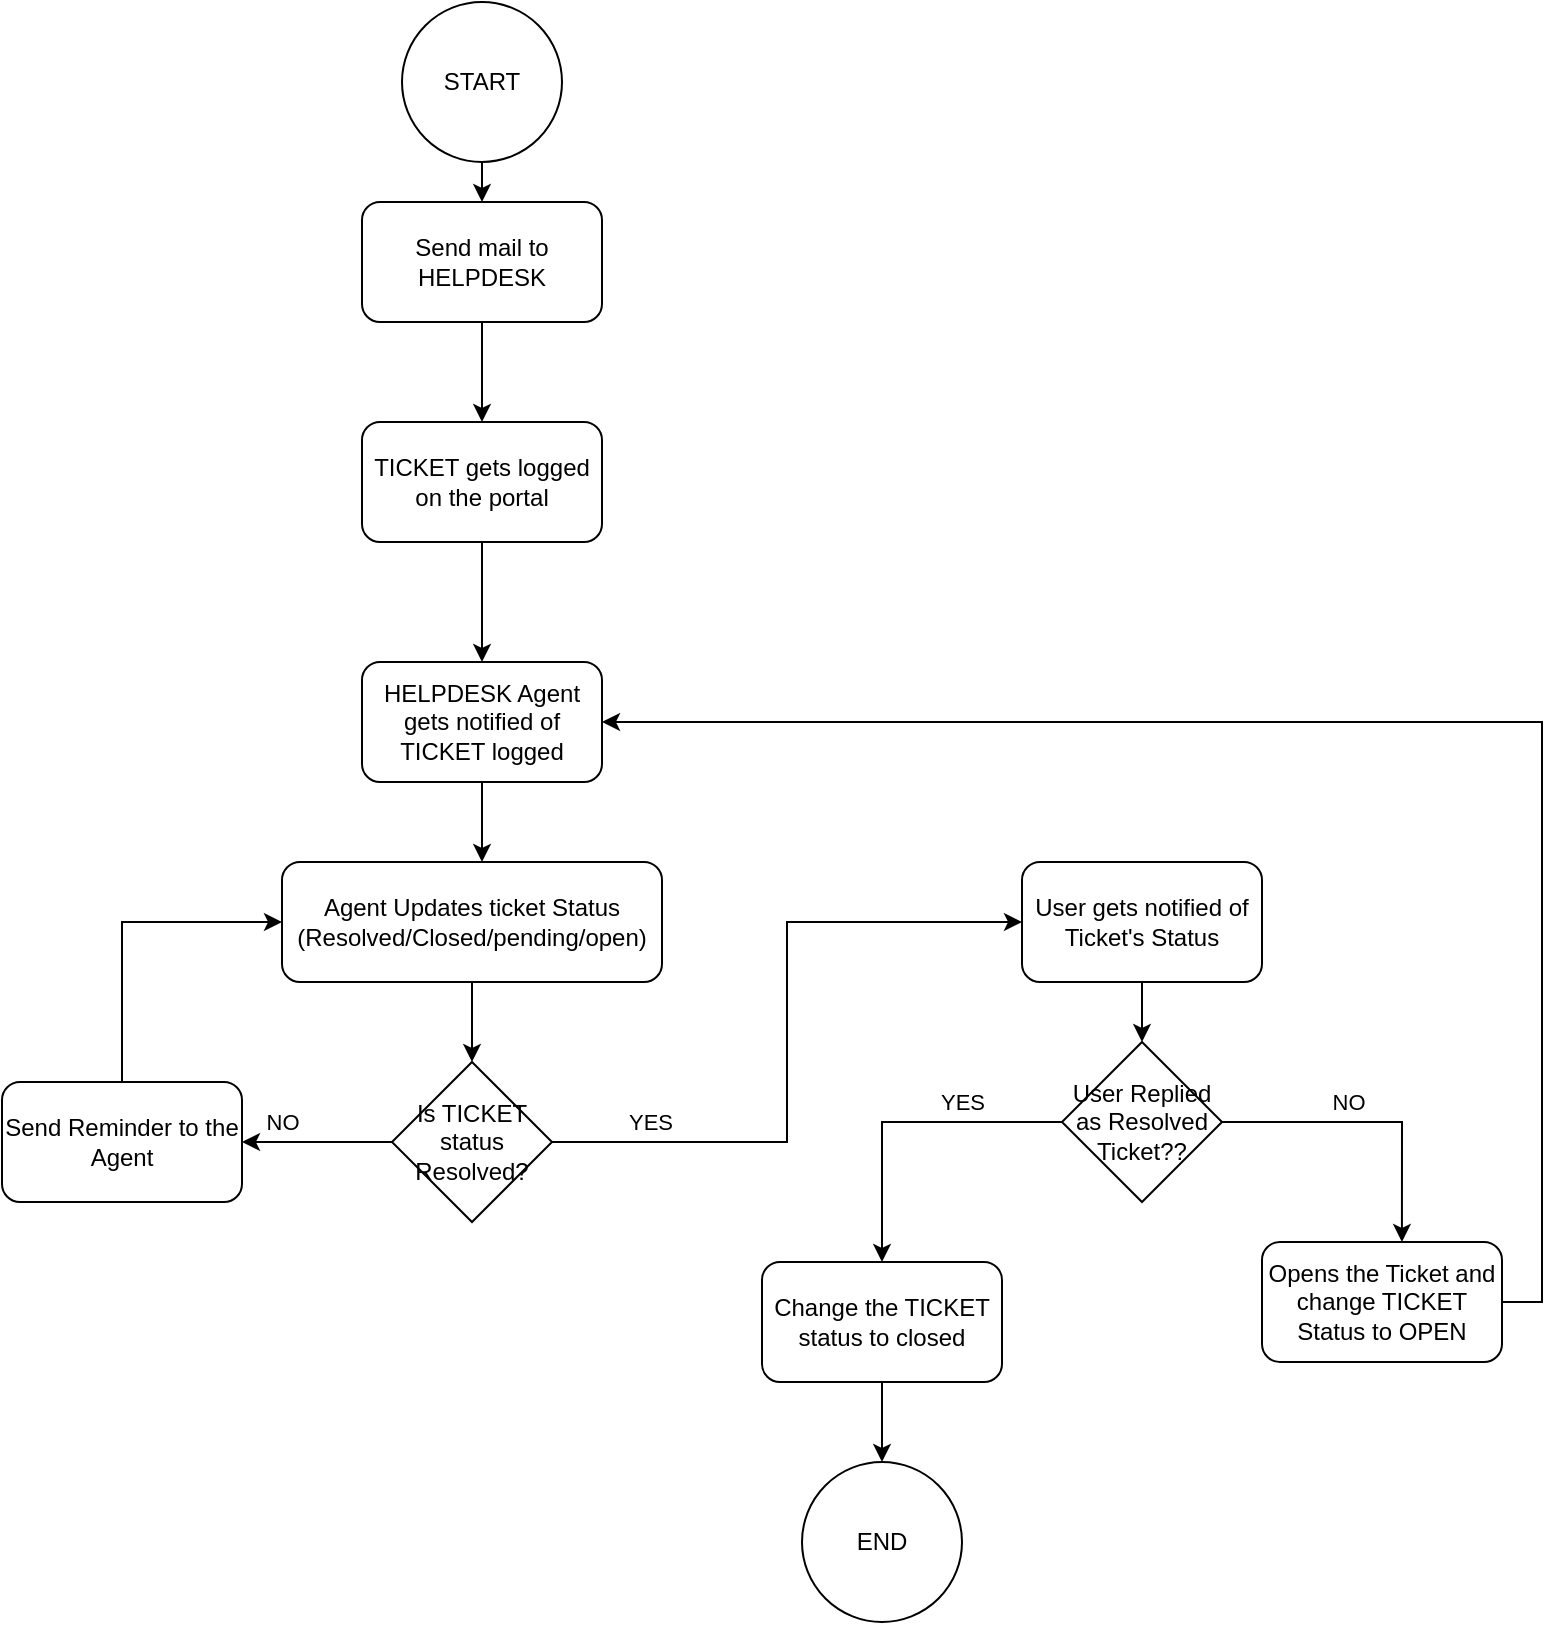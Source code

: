<mxfile version="21.5.1" type="github">
  <diagram id="C5RBs43oDa-KdzZeNtuy" name="Page-1">
    <mxGraphModel dx="1050" dy="549" grid="1" gridSize="10" guides="1" tooltips="1" connect="1" arrows="1" fold="1" page="1" pageScale="1" pageWidth="827" pageHeight="1169" math="0" shadow="0">
      <root>
        <mxCell id="WIyWlLk6GJQsqaUBKTNV-0" />
        <mxCell id="WIyWlLk6GJQsqaUBKTNV-1" parent="WIyWlLk6GJQsqaUBKTNV-0" />
        <mxCell id="f6SBRTHlJe-UBiL96RcW-10" value="" style="edgeStyle=orthogonalEdgeStyle;rounded=0;orthogonalLoop=1;jettySize=auto;html=1;" parent="WIyWlLk6GJQsqaUBKTNV-1" source="f6SBRTHlJe-UBiL96RcW-0" target="f6SBRTHlJe-UBiL96RcW-1" edge="1">
          <mxGeometry relative="1" as="geometry">
            <Array as="points">
              <mxPoint x="390" y="110" />
              <mxPoint x="390" y="110" />
            </Array>
          </mxGeometry>
        </mxCell>
        <mxCell id="f6SBRTHlJe-UBiL96RcW-0" value="START" style="ellipse;whiteSpace=wrap;html=1;aspect=fixed;" parent="WIyWlLk6GJQsqaUBKTNV-1" vertex="1">
          <mxGeometry x="290" width="80" height="80" as="geometry" />
        </mxCell>
        <mxCell id="f6SBRTHlJe-UBiL96RcW-12" value="" style="edgeStyle=orthogonalEdgeStyle;rounded=0;orthogonalLoop=1;jettySize=auto;html=1;" parent="WIyWlLk6GJQsqaUBKTNV-1" source="f6SBRTHlJe-UBiL96RcW-1" target="f6SBRTHlJe-UBiL96RcW-2" edge="1">
          <mxGeometry relative="1" as="geometry" />
        </mxCell>
        <mxCell id="f6SBRTHlJe-UBiL96RcW-1" value="Send mail to HELPDESK" style="rounded=1;whiteSpace=wrap;html=1;" parent="WIyWlLk6GJQsqaUBKTNV-1" vertex="1">
          <mxGeometry x="270" y="100" width="120" height="60" as="geometry" />
        </mxCell>
        <mxCell id="f6SBRTHlJe-UBiL96RcW-13" value="" style="edgeStyle=orthogonalEdgeStyle;rounded=0;orthogonalLoop=1;jettySize=auto;html=1;" parent="WIyWlLk6GJQsqaUBKTNV-1" source="f6SBRTHlJe-UBiL96RcW-2" target="f6SBRTHlJe-UBiL96RcW-3" edge="1">
          <mxGeometry relative="1" as="geometry" />
        </mxCell>
        <mxCell id="f6SBRTHlJe-UBiL96RcW-2" value="TICKET gets logged on the portal" style="rounded=1;whiteSpace=wrap;html=1;" parent="WIyWlLk6GJQsqaUBKTNV-1" vertex="1">
          <mxGeometry x="270" y="210" width="120" height="60" as="geometry" />
        </mxCell>
        <mxCell id="f6SBRTHlJe-UBiL96RcW-14" value="" style="edgeStyle=orthogonalEdgeStyle;rounded=0;orthogonalLoop=1;jettySize=auto;html=1;" parent="WIyWlLk6GJQsqaUBKTNV-1" source="f6SBRTHlJe-UBiL96RcW-3" target="f6SBRTHlJe-UBiL96RcW-4" edge="1">
          <mxGeometry relative="1" as="geometry">
            <Array as="points">
              <mxPoint x="330" y="400" />
              <mxPoint x="330" y="400" />
            </Array>
          </mxGeometry>
        </mxCell>
        <mxCell id="f6SBRTHlJe-UBiL96RcW-3" value="HELPDESK Agent gets notified of TICKET logged" style="rounded=1;whiteSpace=wrap;html=1;" parent="WIyWlLk6GJQsqaUBKTNV-1" vertex="1">
          <mxGeometry x="270" y="330" width="120" height="60" as="geometry" />
        </mxCell>
        <mxCell id="f6SBRTHlJe-UBiL96RcW-28" value="" style="edgeStyle=orthogonalEdgeStyle;rounded=0;orthogonalLoop=1;jettySize=auto;html=1;" parent="WIyWlLk6GJQsqaUBKTNV-1" source="f6SBRTHlJe-UBiL96RcW-4" target="f6SBRTHlJe-UBiL96RcW-23" edge="1">
          <mxGeometry relative="1" as="geometry" />
        </mxCell>
        <mxCell id="f6SBRTHlJe-UBiL96RcW-4" value="Agent Updates ticket Status&lt;br&gt;(Resolved/Closed/pending/open)" style="rounded=1;whiteSpace=wrap;html=1;" parent="WIyWlLk6GJQsqaUBKTNV-1" vertex="1">
          <mxGeometry x="230" y="430" width="190" height="60" as="geometry" />
        </mxCell>
        <mxCell id="f6SBRTHlJe-UBiL96RcW-20" value="" style="edgeStyle=orthogonalEdgeStyle;rounded=0;orthogonalLoop=1;jettySize=auto;html=1;" parent="WIyWlLk6GJQsqaUBKTNV-1" source="f6SBRTHlJe-UBiL96RcW-5" target="f6SBRTHlJe-UBiL96RcW-9" edge="1">
          <mxGeometry relative="1" as="geometry" />
        </mxCell>
        <mxCell id="f6SBRTHlJe-UBiL96RcW-5" value="Change the TICKET status to closed" style="rounded=1;whiteSpace=wrap;html=1;" parent="WIyWlLk6GJQsqaUBKTNV-1" vertex="1">
          <mxGeometry x="470" y="630" width="120" height="60" as="geometry" />
        </mxCell>
        <mxCell id="f6SBRTHlJe-UBiL96RcW-35" style="edgeStyle=orthogonalEdgeStyle;rounded=0;orthogonalLoop=1;jettySize=auto;html=1;exitX=1;exitY=0.5;exitDx=0;exitDy=0;entryX=1;entryY=0.5;entryDx=0;entryDy=0;" parent="WIyWlLk6GJQsqaUBKTNV-1" source="f6SBRTHlJe-UBiL96RcW-6" target="f6SBRTHlJe-UBiL96RcW-3" edge="1">
          <mxGeometry relative="1" as="geometry" />
        </mxCell>
        <mxCell id="f6SBRTHlJe-UBiL96RcW-6" value="Opens the Ticket and change TICKET Status to OPEN" style="rounded=1;whiteSpace=wrap;html=1;" parent="WIyWlLk6GJQsqaUBKTNV-1" vertex="1">
          <mxGeometry x="720" y="620" width="120" height="60" as="geometry" />
        </mxCell>
        <mxCell id="f6SBRTHlJe-UBiL96RcW-16" style="edgeStyle=orthogonalEdgeStyle;rounded=0;orthogonalLoop=1;jettySize=auto;html=1;exitX=0.5;exitY=1;exitDx=0;exitDy=0;entryX=0.5;entryY=0;entryDx=0;entryDy=0;" parent="WIyWlLk6GJQsqaUBKTNV-1" source="f6SBRTHlJe-UBiL96RcW-7" target="f6SBRTHlJe-UBiL96RcW-8" edge="1">
          <mxGeometry relative="1" as="geometry" />
        </mxCell>
        <mxCell id="f6SBRTHlJe-UBiL96RcW-7" value="User gets notified of Ticket&#39;s Status" style="rounded=1;whiteSpace=wrap;html=1;" parent="WIyWlLk6GJQsqaUBKTNV-1" vertex="1">
          <mxGeometry x="600" y="430" width="120" height="60" as="geometry" />
        </mxCell>
        <mxCell id="f6SBRTHlJe-UBiL96RcW-17" style="edgeStyle=orthogonalEdgeStyle;rounded=0;orthogonalLoop=1;jettySize=auto;html=1;exitX=1;exitY=0.5;exitDx=0;exitDy=0;entryX=0.583;entryY=0;entryDx=0;entryDy=0;entryPerimeter=0;" parent="WIyWlLk6GJQsqaUBKTNV-1" source="f6SBRTHlJe-UBiL96RcW-8" target="f6SBRTHlJe-UBiL96RcW-6" edge="1">
          <mxGeometry relative="1" as="geometry" />
        </mxCell>
        <mxCell id="f6SBRTHlJe-UBiL96RcW-33" value="NO&lt;br&gt;" style="edgeLabel;html=1;align=center;verticalAlign=middle;resizable=0;points=[];" parent="f6SBRTHlJe-UBiL96RcW-17" vertex="1" connectable="0">
          <mxGeometry x="-0.163" y="1" relative="1" as="geometry">
            <mxPoint y="-9" as="offset" />
          </mxGeometry>
        </mxCell>
        <mxCell id="f6SBRTHlJe-UBiL96RcW-18" style="edgeStyle=orthogonalEdgeStyle;rounded=0;orthogonalLoop=1;jettySize=auto;html=1;exitX=0;exitY=0.5;exitDx=0;exitDy=0;entryX=0.5;entryY=0;entryDx=0;entryDy=0;" parent="WIyWlLk6GJQsqaUBKTNV-1" source="f6SBRTHlJe-UBiL96RcW-8" target="f6SBRTHlJe-UBiL96RcW-5" edge="1">
          <mxGeometry relative="1" as="geometry" />
        </mxCell>
        <mxCell id="f6SBRTHlJe-UBiL96RcW-34" value="YES" style="edgeLabel;html=1;align=center;verticalAlign=middle;resizable=0;points=[];" parent="f6SBRTHlJe-UBiL96RcW-18" vertex="1" connectable="0">
          <mxGeometry x="-0.335" y="2" relative="1" as="geometry">
            <mxPoint x="3" y="-12" as="offset" />
          </mxGeometry>
        </mxCell>
        <mxCell id="f6SBRTHlJe-UBiL96RcW-8" value="User Replied as Resolved Ticket??" style="rhombus;whiteSpace=wrap;html=1;" parent="WIyWlLk6GJQsqaUBKTNV-1" vertex="1">
          <mxGeometry x="620" y="520" width="80" height="80" as="geometry" />
        </mxCell>
        <mxCell id="f6SBRTHlJe-UBiL96RcW-9" value="END" style="ellipse;whiteSpace=wrap;html=1;aspect=fixed;" parent="WIyWlLk6GJQsqaUBKTNV-1" vertex="1">
          <mxGeometry x="490" y="730" width="80" height="80" as="geometry" />
        </mxCell>
        <mxCell id="f6SBRTHlJe-UBiL96RcW-26" value="" style="edgeStyle=orthogonalEdgeStyle;rounded=0;orthogonalLoop=1;jettySize=auto;html=1;" parent="WIyWlLk6GJQsqaUBKTNV-1" source="f6SBRTHlJe-UBiL96RcW-23" target="f6SBRTHlJe-UBiL96RcW-25" edge="1">
          <mxGeometry relative="1" as="geometry" />
        </mxCell>
        <mxCell id="f6SBRTHlJe-UBiL96RcW-30" value="NO&lt;br&gt;" style="edgeLabel;html=1;align=center;verticalAlign=middle;resizable=0;points=[];" parent="f6SBRTHlJe-UBiL96RcW-26" vertex="1" connectable="0">
          <mxGeometry x="0.179" y="-1" relative="1" as="geometry">
            <mxPoint x="-11" y="-9" as="offset" />
          </mxGeometry>
        </mxCell>
        <mxCell id="f6SBRTHlJe-UBiL96RcW-27" style="edgeStyle=orthogonalEdgeStyle;rounded=0;orthogonalLoop=1;jettySize=auto;html=1;exitX=1;exitY=0.5;exitDx=0;exitDy=0;entryX=0;entryY=0.5;entryDx=0;entryDy=0;" parent="WIyWlLk6GJQsqaUBKTNV-1" source="f6SBRTHlJe-UBiL96RcW-23" target="f6SBRTHlJe-UBiL96RcW-7" edge="1">
          <mxGeometry relative="1" as="geometry" />
        </mxCell>
        <mxCell id="f6SBRTHlJe-UBiL96RcW-31" value="YES" style="edgeLabel;html=1;align=center;verticalAlign=middle;resizable=0;points=[];" parent="f6SBRTHlJe-UBiL96RcW-27" vertex="1" connectable="0">
          <mxGeometry x="-0.711" y="1" relative="1" as="geometry">
            <mxPoint x="-1" y="-9" as="offset" />
          </mxGeometry>
        </mxCell>
        <mxCell id="f6SBRTHlJe-UBiL96RcW-23" value="Is TICKET status Resolved?" style="rhombus;whiteSpace=wrap;html=1;" parent="WIyWlLk6GJQsqaUBKTNV-1" vertex="1">
          <mxGeometry x="285" y="530" width="80" height="80" as="geometry" />
        </mxCell>
        <mxCell id="f6SBRTHlJe-UBiL96RcW-29" style="edgeStyle=orthogonalEdgeStyle;rounded=0;orthogonalLoop=1;jettySize=auto;html=1;exitX=0.5;exitY=0;exitDx=0;exitDy=0;entryX=0;entryY=0.5;entryDx=0;entryDy=0;" parent="WIyWlLk6GJQsqaUBKTNV-1" source="f6SBRTHlJe-UBiL96RcW-25" target="f6SBRTHlJe-UBiL96RcW-4" edge="1">
          <mxGeometry relative="1" as="geometry" />
        </mxCell>
        <mxCell id="f6SBRTHlJe-UBiL96RcW-25" value="Send Reminder to the Agent" style="rounded=1;whiteSpace=wrap;html=1;" parent="WIyWlLk6GJQsqaUBKTNV-1" vertex="1">
          <mxGeometry x="90" y="540" width="120" height="60" as="geometry" />
        </mxCell>
      </root>
    </mxGraphModel>
  </diagram>
</mxfile>
